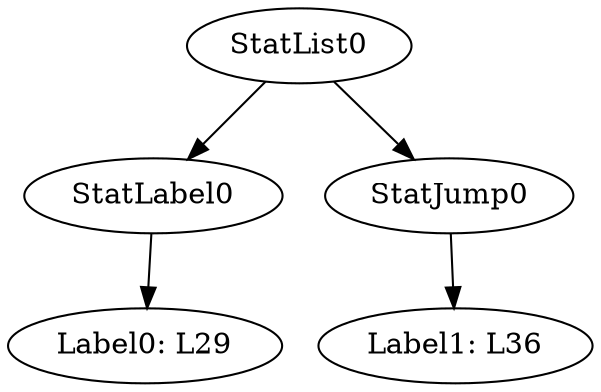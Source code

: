 digraph {
	ordering = out;
	StatJump0 -> "Label1: L36";
	StatList0 -> StatLabel0;
	StatList0 -> StatJump0;
	StatLabel0 -> "Label0: L29";
}


